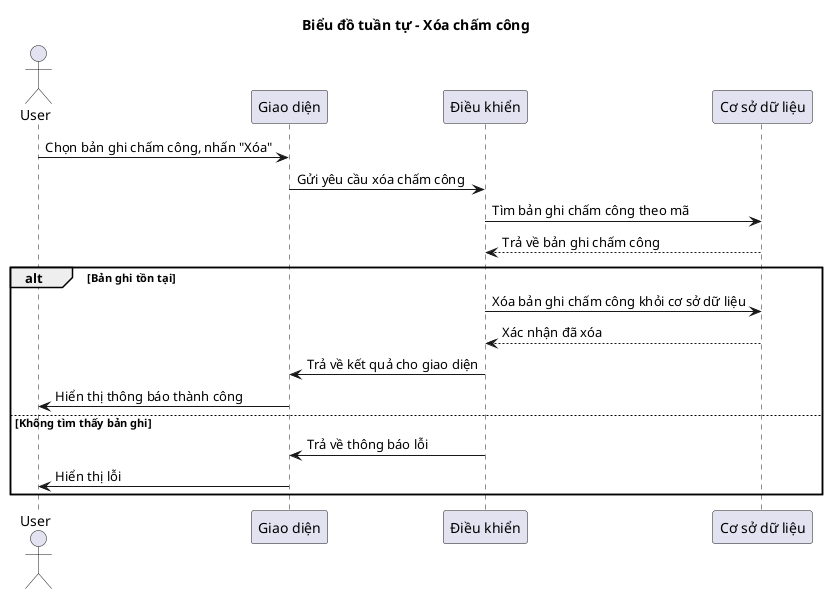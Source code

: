 @startuml
title Biểu đồ tuần tự - Xóa chấm công

actor User
participant "Giao diện" as Boundary
participant "Điều khiển" as Control
participant "Cơ sở dữ liệu" as Entity

User -> Boundary : Chọn bản ghi chấm công, nhấn "Xóa"
Boundary -> Control : Gửi yêu cầu xóa chấm công
Control -> Entity : Tìm bản ghi chấm công theo mã
Entity --> Control : Trả về bản ghi chấm công
alt Bản ghi tồn tại
    Control -> Entity : Xóa bản ghi chấm công khỏi cơ sở dữ liệu
    Entity --> Control : Xác nhận đã xóa
    Control -> Boundary : Trả về kết quả cho giao diện
    Boundary -> User : Hiển thị thông báo thành công
else Không tìm thấy bản ghi
    Control -> Boundary : Trả về thông báo lỗi
    Boundary -> User : Hiển thị lỗi
end

@enduml
